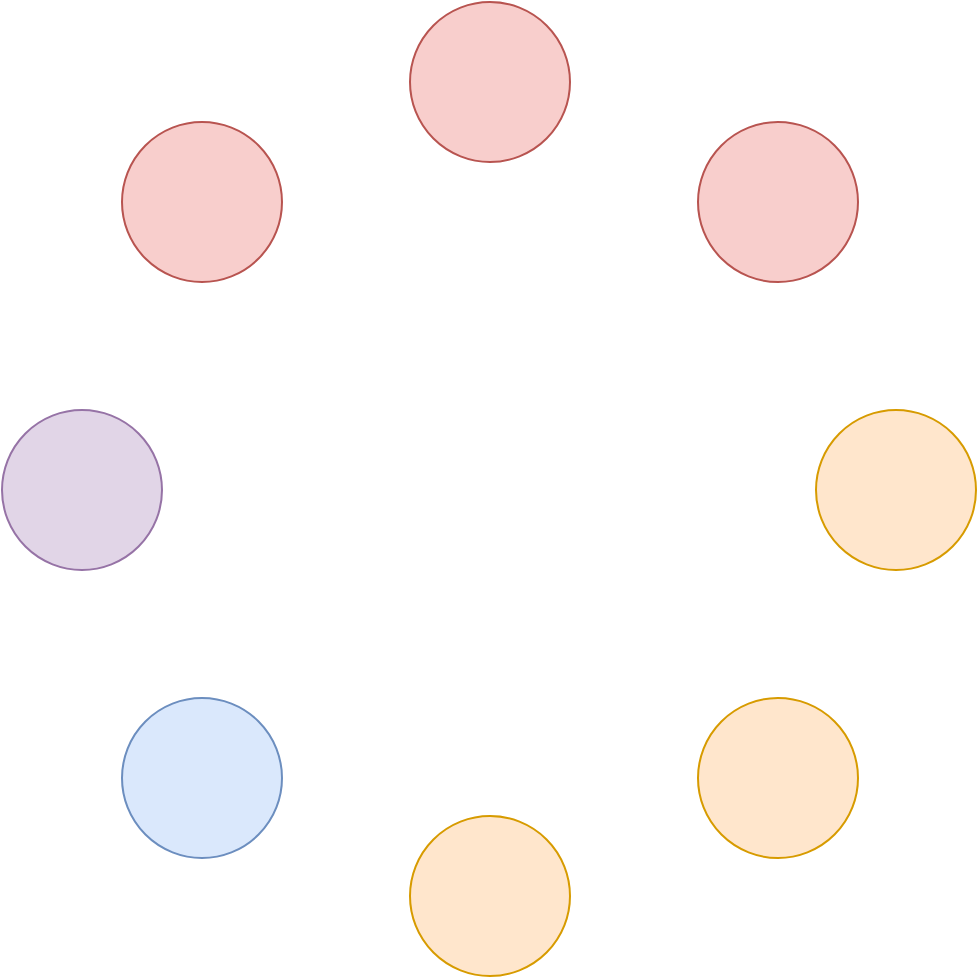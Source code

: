 <mxfile version="11.0.8" type="github"><diagram id="CBr9_Z9UfTrwHiys6CvU" name="Page-1"><mxGraphModel dx="946" dy="664" grid="1" gridSize="10" guides="1" tooltips="1" connect="1" arrows="1" fold="1" page="1" pageScale="1" pageWidth="827" pageHeight="1169" math="0" shadow="0"><root><mxCell id="0"/><mxCell id="1" parent="0"/><mxCell id="xlGKL-4iZfXvdfyqC3RW-1" value="" style="ellipse;whiteSpace=wrap;html=1;aspect=fixed;fillColor=#ffe6cc;strokeColor=#d79b00;rotation=90;" parent="1" vertex="1"><mxGeometry x="365" y="519" width="80" height="80" as="geometry"/></mxCell><mxCell id="xlGKL-4iZfXvdfyqC3RW-2" value="" style="ellipse;whiteSpace=wrap;html=1;aspect=fixed;fillColor=#ffe6cc;strokeColor=#d79b00;rotation=90;" parent="1" vertex="1"><mxGeometry x="509" y="460" width="80" height="80" as="geometry"/></mxCell><mxCell id="xlGKL-4iZfXvdfyqC3RW-3" value="" style="ellipse;whiteSpace=wrap;html=1;aspect=fixed;fillColor=#ffe6cc;strokeColor=#d79b00;rotation=90;" parent="1" vertex="1"><mxGeometry x="568" y="316" width="80" height="80" as="geometry"/></mxCell><mxCell id="zqZOJNQxp7MA76qLZ7kE-1" value="" style="ellipse;whiteSpace=wrap;html=1;aspect=fixed;fillColor=#f8cecc;strokeColor=#b85450;rotation=90;" parent="1" vertex="1"><mxGeometry x="509" y="172" width="80" height="80" as="geometry"/></mxCell><mxCell id="zqZOJNQxp7MA76qLZ7kE-2" value="" style="ellipse;whiteSpace=wrap;html=1;aspect=fixed;fillColor=#f8cecc;strokeColor=#b85450;rotation=90;" parent="1" vertex="1"><mxGeometry x="365" y="112" width="80" height="80" as="geometry"/></mxCell><mxCell id="zqZOJNQxp7MA76qLZ7kE-3" value="" style="ellipse;whiteSpace=wrap;html=1;aspect=fixed;fillColor=#f8cecc;strokeColor=#b85450;rotation=90;" parent="1" vertex="1"><mxGeometry x="221" y="172" width="80" height="80" as="geometry"/></mxCell><mxCell id="YDTkY-Ox49KtIlv1gjlA-1" value="" style="ellipse;whiteSpace=wrap;html=1;aspect=fixed;fillColor=#e1d5e7;strokeColor=#9673a6;rotation=90;" vertex="1" parent="1"><mxGeometry x="161" y="316" width="80" height="80" as="geometry"/></mxCell><mxCell id="YDTkY-Ox49KtIlv1gjlA-9" value="" style="ellipse;whiteSpace=wrap;html=1;aspect=fixed;fillColor=#dae8fc;strokeColor=#6c8ebf;" vertex="1" parent="1"><mxGeometry x="221" y="460" width="80" height="80" as="geometry"/></mxCell></root></mxGraphModel></diagram></mxfile>